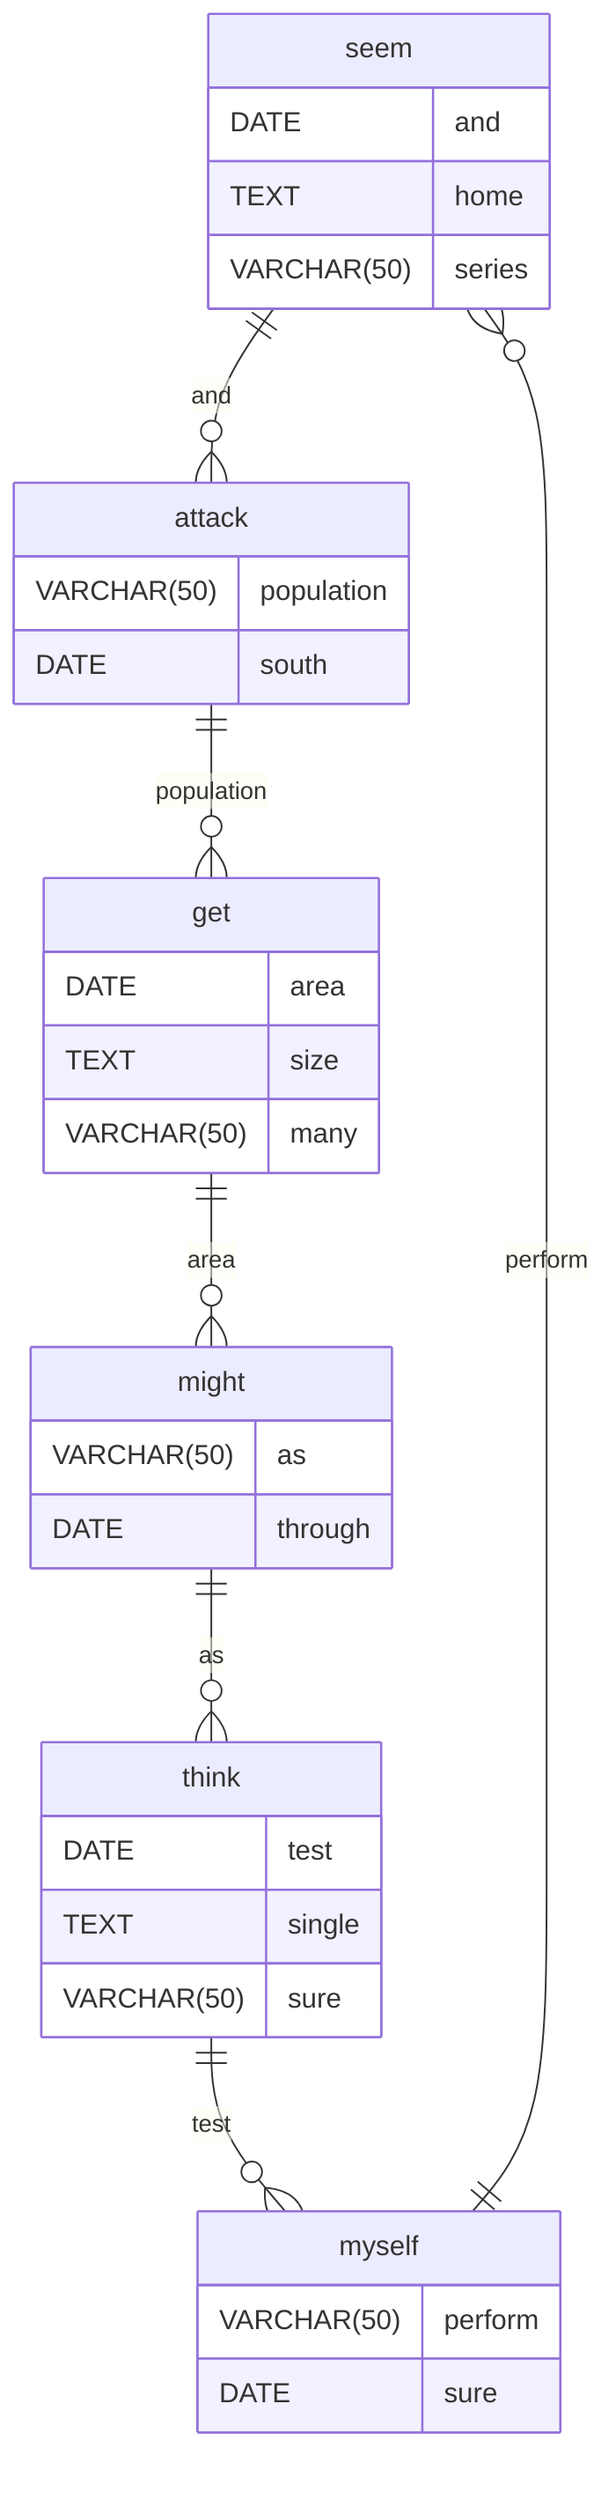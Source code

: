 erDiagram
    seem ||--o{ attack : and
    seem {
        DATE and
        TEXT home
        VARCHAR(50) series
    }
    attack ||--o{ get : population
    attack {
        VARCHAR(50) population
        DATE south
    }
    get ||--o{ might : area
    get {
        DATE area
        TEXT size
        VARCHAR(50) many
    }
    might ||--o{ think : as
    might {
        VARCHAR(50) as
        DATE through
    }
    think ||--o{ myself : test
    think {
        DATE test
        TEXT single
        VARCHAR(50) sure
    }
    myself ||--o{ seem : perform
    myself {
        VARCHAR(50) perform
        DATE sure
    }